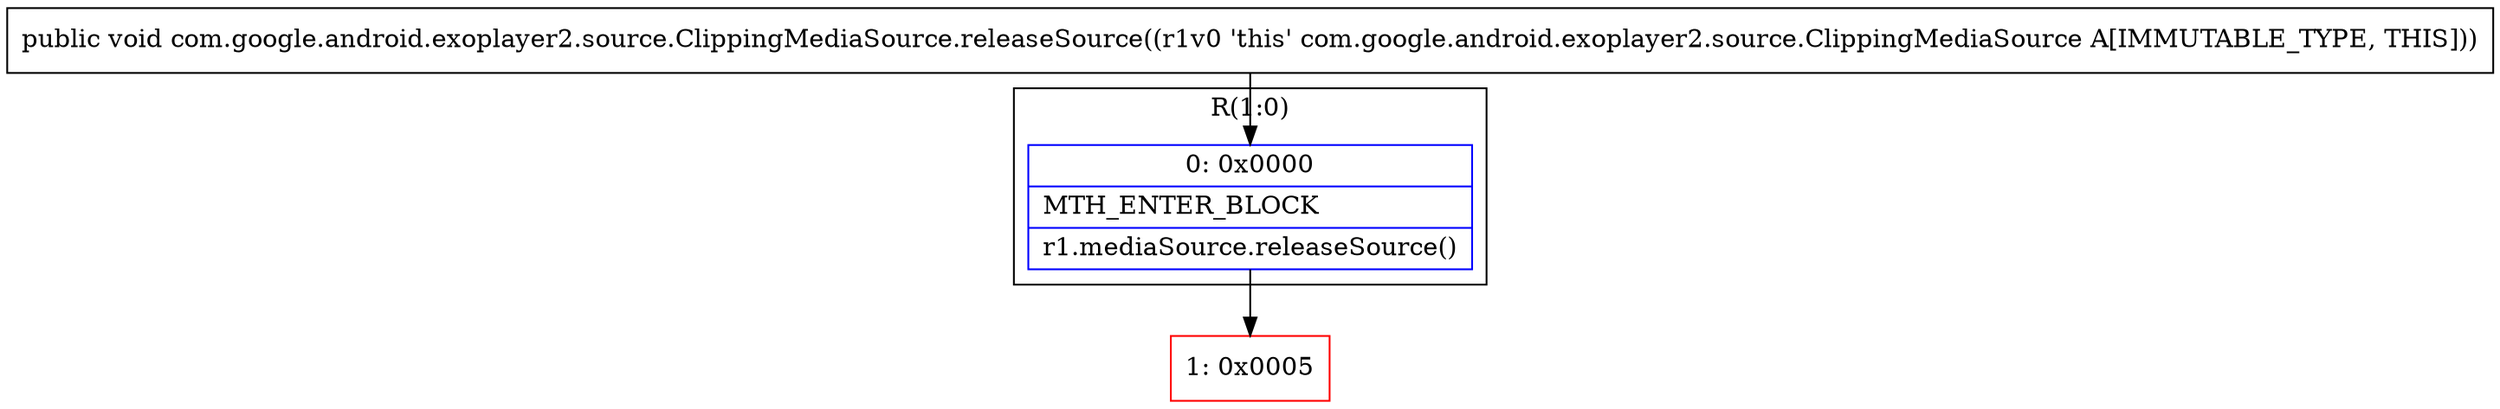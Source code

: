 digraph "CFG forcom.google.android.exoplayer2.source.ClippingMediaSource.releaseSource()V" {
subgraph cluster_Region_868056052 {
label = "R(1:0)";
node [shape=record,color=blue];
Node_0 [shape=record,label="{0\:\ 0x0000|MTH_ENTER_BLOCK\l|r1.mediaSource.releaseSource()\l}"];
}
Node_1 [shape=record,color=red,label="{1\:\ 0x0005}"];
MethodNode[shape=record,label="{public void com.google.android.exoplayer2.source.ClippingMediaSource.releaseSource((r1v0 'this' com.google.android.exoplayer2.source.ClippingMediaSource A[IMMUTABLE_TYPE, THIS])) }"];
MethodNode -> Node_0;
Node_0 -> Node_1;
}

